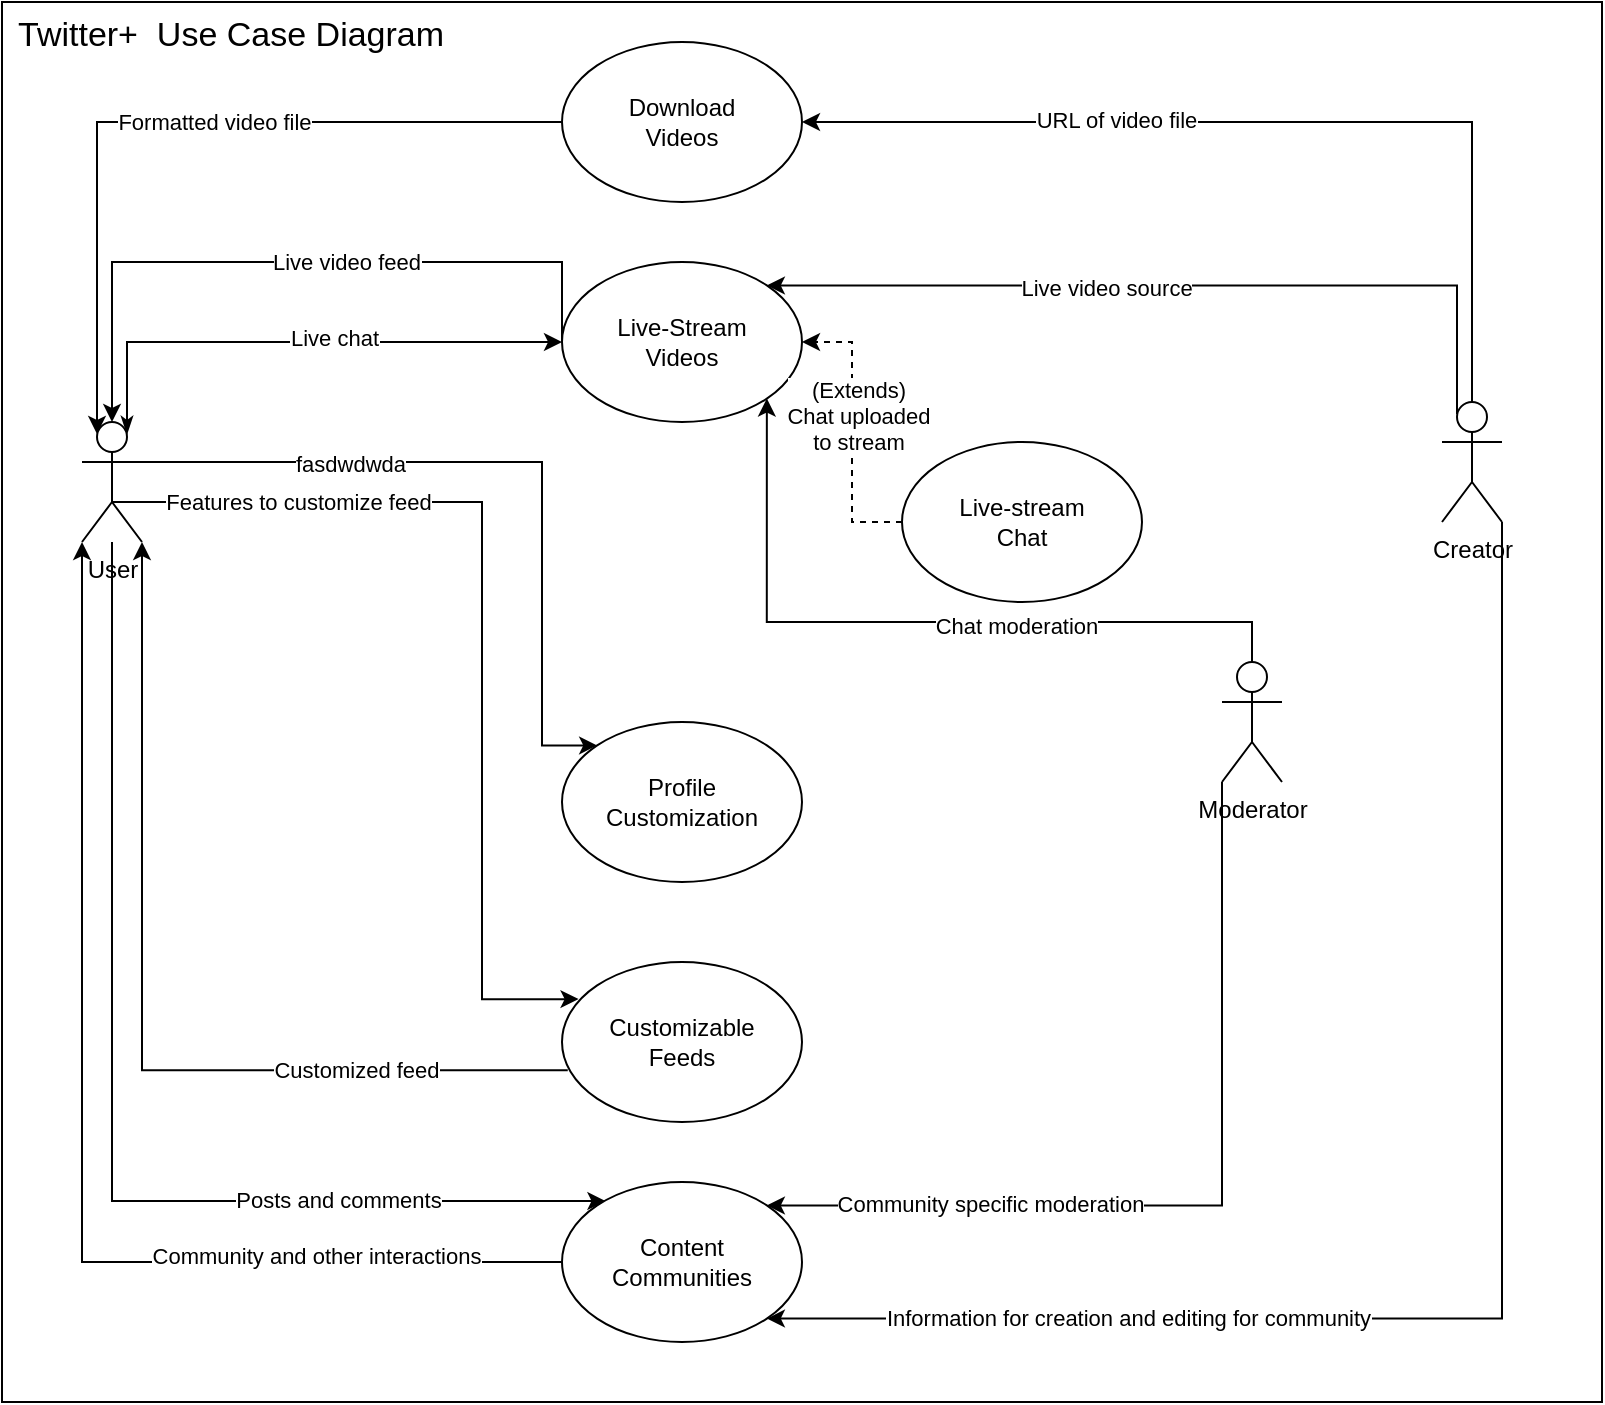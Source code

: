 <mxfile version="22.1.2" type="device">
  <diagram name="Page-1" id="pA68lFtBAXW13ktey9ta">
    <mxGraphModel dx="1050" dy="731" grid="1" gridSize="10" guides="1" tooltips="1" connect="1" arrows="1" fold="1" page="1" pageScale="1" pageWidth="1200" pageHeight="1920" math="0" shadow="0">
      <root>
        <mxCell id="0" />
        <mxCell id="1" parent="0" />
        <mxCell id="7yQeqbY0_hQjCnLQt4pn-51" value="" style="rounded=0;whiteSpace=wrap;html=1;" parent="1" vertex="1">
          <mxGeometry x="100" width="800" height="700" as="geometry" />
        </mxCell>
        <mxCell id="7yQeqbY0_hQjCnLQt4pn-27" style="edgeStyle=orthogonalEdgeStyle;rounded=0;orthogonalLoop=1;jettySize=auto;html=1;exitX=0.75;exitY=0.1;exitDx=0;exitDy=0;exitPerimeter=0;entryX=0;entryY=0.5;entryDx=0;entryDy=0;startArrow=classicThin;startFill=1;" parent="1" source="7yQeqbY0_hQjCnLQt4pn-1" target="7yQeqbY0_hQjCnLQt4pn-7" edge="1">
          <mxGeometry relative="1" as="geometry">
            <Array as="points">
              <mxPoint x="163" y="170" />
            </Array>
          </mxGeometry>
        </mxCell>
        <mxCell id="7yQeqbY0_hQjCnLQt4pn-28" value="Live chat" style="edgeLabel;html=1;align=center;verticalAlign=middle;resizable=0;points=[];" parent="7yQeqbY0_hQjCnLQt4pn-27" vertex="1" connectable="0">
          <mxGeometry x="0.133" y="2" relative="1" as="geometry">
            <mxPoint as="offset" />
          </mxGeometry>
        </mxCell>
        <mxCell id="7yQeqbY0_hQjCnLQt4pn-31" style="edgeStyle=orthogonalEdgeStyle;rounded=0;orthogonalLoop=1;jettySize=auto;html=1;exitX=1;exitY=0.333;exitDx=0;exitDy=0;exitPerimeter=0;entryX=0;entryY=0;entryDx=0;entryDy=0;" parent="1" source="7yQeqbY0_hQjCnLQt4pn-1" target="7yQeqbY0_hQjCnLQt4pn-8" edge="1">
          <mxGeometry relative="1" as="geometry">
            <Array as="points">
              <mxPoint x="370" y="230" />
              <mxPoint x="370" y="372" />
            </Array>
          </mxGeometry>
        </mxCell>
        <mxCell id="7yQeqbY0_hQjCnLQt4pn-32" value="fasdwdwda" style="edgeLabel;html=1;align=center;verticalAlign=middle;resizable=0;points=[];" parent="7yQeqbY0_hQjCnLQt4pn-31" vertex="1" connectable="0">
          <mxGeometry x="-0.437" y="-1" relative="1" as="geometry">
            <mxPoint as="offset" />
          </mxGeometry>
        </mxCell>
        <mxCell id="7yQeqbY0_hQjCnLQt4pn-37" style="edgeStyle=orthogonalEdgeStyle;rounded=0;orthogonalLoop=1;jettySize=auto;html=1;entryX=0.181;entryY=0.119;entryDx=0;entryDy=0;entryPerimeter=0;" parent="1" source="7yQeqbY0_hQjCnLQt4pn-1" target="7yQeqbY0_hQjCnLQt4pn-12" edge="1">
          <mxGeometry relative="1" as="geometry">
            <mxPoint x="155" y="340" as="sourcePoint" />
            <Array as="points">
              <mxPoint x="155" y="600" />
            </Array>
          </mxGeometry>
        </mxCell>
        <mxCell id="7yQeqbY0_hQjCnLQt4pn-40" value="Posts and comments" style="edgeLabel;html=1;align=center;verticalAlign=middle;resizable=0;points=[];" parent="7yQeqbY0_hQjCnLQt4pn-37" vertex="1" connectable="0">
          <mxGeometry x="0.536" y="1" relative="1" as="geometry">
            <mxPoint as="offset" />
          </mxGeometry>
        </mxCell>
        <mxCell id="7yQeqbY0_hQjCnLQt4pn-1" value="User" style="shape=umlActor;verticalLabelPosition=bottom;verticalAlign=top;html=1;outlineConnect=0;" parent="1" vertex="1">
          <mxGeometry x="140" y="210" width="30" height="60" as="geometry" />
        </mxCell>
        <mxCell id="7yQeqbY0_hQjCnLQt4pn-15" style="edgeStyle=orthogonalEdgeStyle;rounded=0;orthogonalLoop=1;jettySize=auto;html=1;exitX=0.5;exitY=0;exitDx=0;exitDy=0;exitPerimeter=0;entryX=1;entryY=0.5;entryDx=0;entryDy=0;" parent="1" source="7yQeqbY0_hQjCnLQt4pn-2" target="7yQeqbY0_hQjCnLQt4pn-6" edge="1">
          <mxGeometry relative="1" as="geometry" />
        </mxCell>
        <mxCell id="7yQeqbY0_hQjCnLQt4pn-18" value="URL of video file" style="edgeLabel;html=1;align=center;verticalAlign=middle;resizable=0;points=[];" parent="7yQeqbY0_hQjCnLQt4pn-15" vertex="1" connectable="0">
          <mxGeometry x="0.34" y="-1" relative="1" as="geometry">
            <mxPoint as="offset" />
          </mxGeometry>
        </mxCell>
        <mxCell id="7yQeqbY0_hQjCnLQt4pn-33" style="edgeStyle=orthogonalEdgeStyle;rounded=0;orthogonalLoop=1;jettySize=auto;html=1;exitX=0.25;exitY=0.1;exitDx=0;exitDy=0;exitPerimeter=0;entryX=1;entryY=0;entryDx=0;entryDy=0;" parent="1" source="7yQeqbY0_hQjCnLQt4pn-2" target="7yQeqbY0_hQjCnLQt4pn-7" edge="1">
          <mxGeometry relative="1" as="geometry">
            <Array as="points">
              <mxPoint x="827" y="142" />
            </Array>
          </mxGeometry>
        </mxCell>
        <mxCell id="7yQeqbY0_hQjCnLQt4pn-34" value="Live video source" style="edgeLabel;html=1;align=center;verticalAlign=middle;resizable=0;points=[];" parent="7yQeqbY0_hQjCnLQt4pn-33" vertex="1" connectable="0">
          <mxGeometry x="0.173" y="1" relative="1" as="geometry">
            <mxPoint as="offset" />
          </mxGeometry>
        </mxCell>
        <mxCell id="7yQeqbY0_hQjCnLQt4pn-43" style="edgeStyle=orthogonalEdgeStyle;rounded=0;orthogonalLoop=1;jettySize=auto;html=1;exitX=1;exitY=1;exitDx=0;exitDy=0;exitPerimeter=0;entryX=1;entryY=1;entryDx=0;entryDy=0;" parent="1" source="7yQeqbY0_hQjCnLQt4pn-2" target="7yQeqbY0_hQjCnLQt4pn-12" edge="1">
          <mxGeometry relative="1" as="geometry">
            <Array as="points">
              <mxPoint x="850" y="658" />
            </Array>
          </mxGeometry>
        </mxCell>
        <mxCell id="7yQeqbY0_hQjCnLQt4pn-44" value="Information for creation and editing for community" style="edgeLabel;html=1;align=center;verticalAlign=middle;resizable=0;points=[];" parent="7yQeqbY0_hQjCnLQt4pn-43" vertex="1" connectable="0">
          <mxGeometry x="0.529" y="-1" relative="1" as="geometry">
            <mxPoint as="offset" />
          </mxGeometry>
        </mxCell>
        <mxCell id="7yQeqbY0_hQjCnLQt4pn-2" value="Creator" style="shape=umlActor;verticalLabelPosition=bottom;verticalAlign=top;html=1;outlineConnect=0;" parent="1" vertex="1">
          <mxGeometry x="820" y="200" width="30" height="60" as="geometry" />
        </mxCell>
        <mxCell id="7yQeqbY0_hQjCnLQt4pn-29" style="edgeStyle=orthogonalEdgeStyle;rounded=0;orthogonalLoop=1;jettySize=auto;html=1;exitX=0.5;exitY=0;exitDx=0;exitDy=0;exitPerimeter=0;entryX=1;entryY=1;entryDx=0;entryDy=0;" parent="1" source="7yQeqbY0_hQjCnLQt4pn-3" target="7yQeqbY0_hQjCnLQt4pn-7" edge="1">
          <mxGeometry relative="1" as="geometry">
            <Array as="points">
              <mxPoint x="725" y="310" />
              <mxPoint x="482" y="310" />
            </Array>
          </mxGeometry>
        </mxCell>
        <mxCell id="7yQeqbY0_hQjCnLQt4pn-30" value="Chat moderation" style="edgeLabel;html=1;align=center;verticalAlign=middle;resizable=0;points=[];" parent="7yQeqbY0_hQjCnLQt4pn-29" vertex="1" connectable="0">
          <mxGeometry x="0.044" y="2" relative="1" as="geometry">
            <mxPoint x="57" as="offset" />
          </mxGeometry>
        </mxCell>
        <mxCell id="7yQeqbY0_hQjCnLQt4pn-45" style="edgeStyle=orthogonalEdgeStyle;rounded=0;orthogonalLoop=1;jettySize=auto;html=1;exitX=0;exitY=1;exitDx=0;exitDy=0;exitPerimeter=0;entryX=1;entryY=0;entryDx=0;entryDy=0;" parent="1" source="7yQeqbY0_hQjCnLQt4pn-3" target="7yQeqbY0_hQjCnLQt4pn-12" edge="1">
          <mxGeometry relative="1" as="geometry">
            <Array as="points">
              <mxPoint x="710" y="602" />
            </Array>
          </mxGeometry>
        </mxCell>
        <mxCell id="7yQeqbY0_hQjCnLQt4pn-46" value="Community specific moderation" style="edgeLabel;html=1;align=center;verticalAlign=middle;resizable=0;points=[];" parent="7yQeqbY0_hQjCnLQt4pn-45" vertex="1" connectable="0">
          <mxGeometry x="0.493" y="-1" relative="1" as="geometry">
            <mxPoint as="offset" />
          </mxGeometry>
        </mxCell>
        <mxCell id="7yQeqbY0_hQjCnLQt4pn-3" value="Moderator" style="shape=umlActor;verticalLabelPosition=bottom;verticalAlign=top;html=1;outlineConnect=0;" parent="1" vertex="1">
          <mxGeometry x="710" y="330" width="30" height="60" as="geometry" />
        </mxCell>
        <mxCell id="7yQeqbY0_hQjCnLQt4pn-6" value="Download&lt;br&gt;Videos" style="ellipse;whiteSpace=wrap;html=1;" parent="1" vertex="1">
          <mxGeometry x="380" y="20" width="120" height="80" as="geometry" />
        </mxCell>
        <mxCell id="7yQeqbY0_hQjCnLQt4pn-7" value="Live-Stream&lt;br&gt;Videos" style="ellipse;whiteSpace=wrap;html=1;" parent="1" vertex="1">
          <mxGeometry x="380" y="130" width="120" height="80" as="geometry" />
        </mxCell>
        <mxCell id="7yQeqbY0_hQjCnLQt4pn-8" value="Profile&lt;br&gt;Customization" style="ellipse;whiteSpace=wrap;html=1;" parent="1" vertex="1">
          <mxGeometry x="380" y="360" width="120" height="80" as="geometry" />
        </mxCell>
        <mxCell id="7yQeqbY0_hQjCnLQt4pn-11" value="Customizable&lt;br&gt;Feeds" style="ellipse;whiteSpace=wrap;html=1;" parent="1" vertex="1">
          <mxGeometry x="380" y="480" width="120" height="80" as="geometry" />
        </mxCell>
        <mxCell id="7yQeqbY0_hQjCnLQt4pn-41" style="edgeStyle=orthogonalEdgeStyle;rounded=0;orthogonalLoop=1;jettySize=auto;html=1;exitX=0;exitY=0.5;exitDx=0;exitDy=0;entryX=0;entryY=1;entryDx=0;entryDy=0;entryPerimeter=0;" parent="1" source="7yQeqbY0_hQjCnLQt4pn-12" target="7yQeqbY0_hQjCnLQt4pn-1" edge="1">
          <mxGeometry relative="1" as="geometry">
            <mxPoint x="110.0" y="280" as="targetPoint" />
          </mxGeometry>
        </mxCell>
        <mxCell id="7yQeqbY0_hQjCnLQt4pn-42" value="Community and other interactions" style="edgeLabel;html=1;align=center;verticalAlign=middle;resizable=0;points=[];" parent="7yQeqbY0_hQjCnLQt4pn-41" vertex="1" connectable="0">
          <mxGeometry x="-0.588" y="-3" relative="1" as="geometry">
            <mxPoint as="offset" />
          </mxGeometry>
        </mxCell>
        <mxCell id="7yQeqbY0_hQjCnLQt4pn-12" value="Content&lt;br&gt;Communities" style="ellipse;whiteSpace=wrap;html=1;" parent="1" vertex="1">
          <mxGeometry x="380" y="590" width="120" height="80" as="geometry" />
        </mxCell>
        <mxCell id="7yQeqbY0_hQjCnLQt4pn-13" style="edgeStyle=orthogonalEdgeStyle;rounded=0;orthogonalLoop=1;jettySize=auto;html=1;exitX=0;exitY=0.5;exitDx=0;exitDy=0;entryX=0.25;entryY=0.1;entryDx=0;entryDy=0;entryPerimeter=0;" parent="1" source="7yQeqbY0_hQjCnLQt4pn-6" target="7yQeqbY0_hQjCnLQt4pn-1" edge="1">
          <mxGeometry relative="1" as="geometry" />
        </mxCell>
        <mxCell id="7yQeqbY0_hQjCnLQt4pn-14" value="Formatted video file" style="edgeLabel;html=1;align=center;verticalAlign=middle;resizable=0;points=[];" parent="7yQeqbY0_hQjCnLQt4pn-13" vertex="1" connectable="0">
          <mxGeometry x="-0.104" relative="1" as="geometry">
            <mxPoint as="offset" />
          </mxGeometry>
        </mxCell>
        <mxCell id="7yQeqbY0_hQjCnLQt4pn-19" style="edgeStyle=orthogonalEdgeStyle;rounded=0;orthogonalLoop=1;jettySize=auto;html=1;exitX=0;exitY=0.5;exitDx=0;exitDy=0;entryX=0.5;entryY=0;entryDx=0;entryDy=0;entryPerimeter=0;" parent="1" source="7yQeqbY0_hQjCnLQt4pn-7" target="7yQeqbY0_hQjCnLQt4pn-1" edge="1">
          <mxGeometry relative="1" as="geometry">
            <Array as="points">
              <mxPoint x="380" y="130" />
              <mxPoint x="155" y="130" />
            </Array>
          </mxGeometry>
        </mxCell>
        <mxCell id="7yQeqbY0_hQjCnLQt4pn-21" value="Live video feed" style="edgeLabel;html=1;align=center;verticalAlign=middle;resizable=0;points=[];" parent="7yQeqbY0_hQjCnLQt4pn-19" vertex="1" connectable="0">
          <mxGeometry x="-0.141" relative="1" as="geometry">
            <mxPoint as="offset" />
          </mxGeometry>
        </mxCell>
        <mxCell id="7yQeqbY0_hQjCnLQt4pn-23" style="edgeStyle=orthogonalEdgeStyle;rounded=0;orthogonalLoop=1;jettySize=auto;html=1;exitX=0;exitY=0.5;exitDx=0;exitDy=0;entryX=1;entryY=0.5;entryDx=0;entryDy=0;dashed=1;" parent="1" source="7yQeqbY0_hQjCnLQt4pn-22" target="7yQeqbY0_hQjCnLQt4pn-7" edge="1">
          <mxGeometry relative="1" as="geometry" />
        </mxCell>
        <mxCell id="7yQeqbY0_hQjCnLQt4pn-24" value="(Extends)&lt;br&gt;Chat uploaded&lt;br&gt;to stream" style="edgeLabel;html=1;align=center;verticalAlign=middle;resizable=0;points=[];" parent="7yQeqbY0_hQjCnLQt4pn-23" vertex="1" connectable="0">
          <mxGeometry x="0.124" y="-3" relative="1" as="geometry">
            <mxPoint as="offset" />
          </mxGeometry>
        </mxCell>
        <mxCell id="7yQeqbY0_hQjCnLQt4pn-22" value="Live-stream&lt;br&gt;Chat" style="ellipse;whiteSpace=wrap;html=1;" parent="1" vertex="1">
          <mxGeometry x="550" y="220" width="120" height="80" as="geometry" />
        </mxCell>
        <mxCell id="7yQeqbY0_hQjCnLQt4pn-35" style="edgeStyle=orthogonalEdgeStyle;rounded=0;orthogonalLoop=1;jettySize=auto;html=1;exitX=0.5;exitY=0.5;exitDx=0;exitDy=0;exitPerimeter=0;entryX=0.069;entryY=0.232;entryDx=0;entryDy=0;entryPerimeter=0;" parent="1" source="7yQeqbY0_hQjCnLQt4pn-1" target="7yQeqbY0_hQjCnLQt4pn-11" edge="1">
          <mxGeometry relative="1" as="geometry">
            <Array as="points">
              <mxPoint x="155" y="250" />
              <mxPoint x="340" y="250" />
              <mxPoint x="340" y="499" />
            </Array>
          </mxGeometry>
        </mxCell>
        <mxCell id="7yQeqbY0_hQjCnLQt4pn-36" value="Features to customize feed" style="edgeLabel;html=1;align=center;verticalAlign=middle;resizable=0;points=[];" parent="7yQeqbY0_hQjCnLQt4pn-35" vertex="1" connectable="0">
          <mxGeometry x="-0.584" relative="1" as="geometry">
            <mxPoint as="offset" />
          </mxGeometry>
        </mxCell>
        <mxCell id="7yQeqbY0_hQjCnLQt4pn-38" style="edgeStyle=orthogonalEdgeStyle;rounded=0;orthogonalLoop=1;jettySize=auto;html=1;exitX=1;exitY=1;exitDx=0;exitDy=0;exitPerimeter=0;entryX=0.024;entryY=0.676;entryDx=0;entryDy=0;entryPerimeter=0;startArrow=classic;startFill=1;endArrow=none;endFill=0;" parent="1" source="7yQeqbY0_hQjCnLQt4pn-1" target="7yQeqbY0_hQjCnLQt4pn-11" edge="1">
          <mxGeometry relative="1" as="geometry">
            <Array as="points">
              <mxPoint x="170" y="534" />
            </Array>
          </mxGeometry>
        </mxCell>
        <mxCell id="7yQeqbY0_hQjCnLQt4pn-39" value="Customized feed" style="edgeLabel;html=1;align=center;verticalAlign=middle;resizable=0;points=[];" parent="7yQeqbY0_hQjCnLQt4pn-38" vertex="1" connectable="0">
          <mxGeometry x="0.553" relative="1" as="geometry">
            <mxPoint as="offset" />
          </mxGeometry>
        </mxCell>
        <mxCell id="7yQeqbY0_hQjCnLQt4pn-52" value="&lt;div style=&quot;font-size: 17px;&quot;&gt;&lt;span style=&quot;background-color: initial; font-size: 17px;&quot;&gt;Twitter+&amp;nbsp; Use Case Diagram&lt;/span&gt;&lt;/div&gt;" style="text;html=1;strokeColor=none;fillColor=none;align=left;verticalAlign=top;whiteSpace=wrap;rounded=0;fontSize=17;" parent="1" vertex="1">
          <mxGeometry x="106" width="224" height="40" as="geometry" />
        </mxCell>
      </root>
    </mxGraphModel>
  </diagram>
</mxfile>
